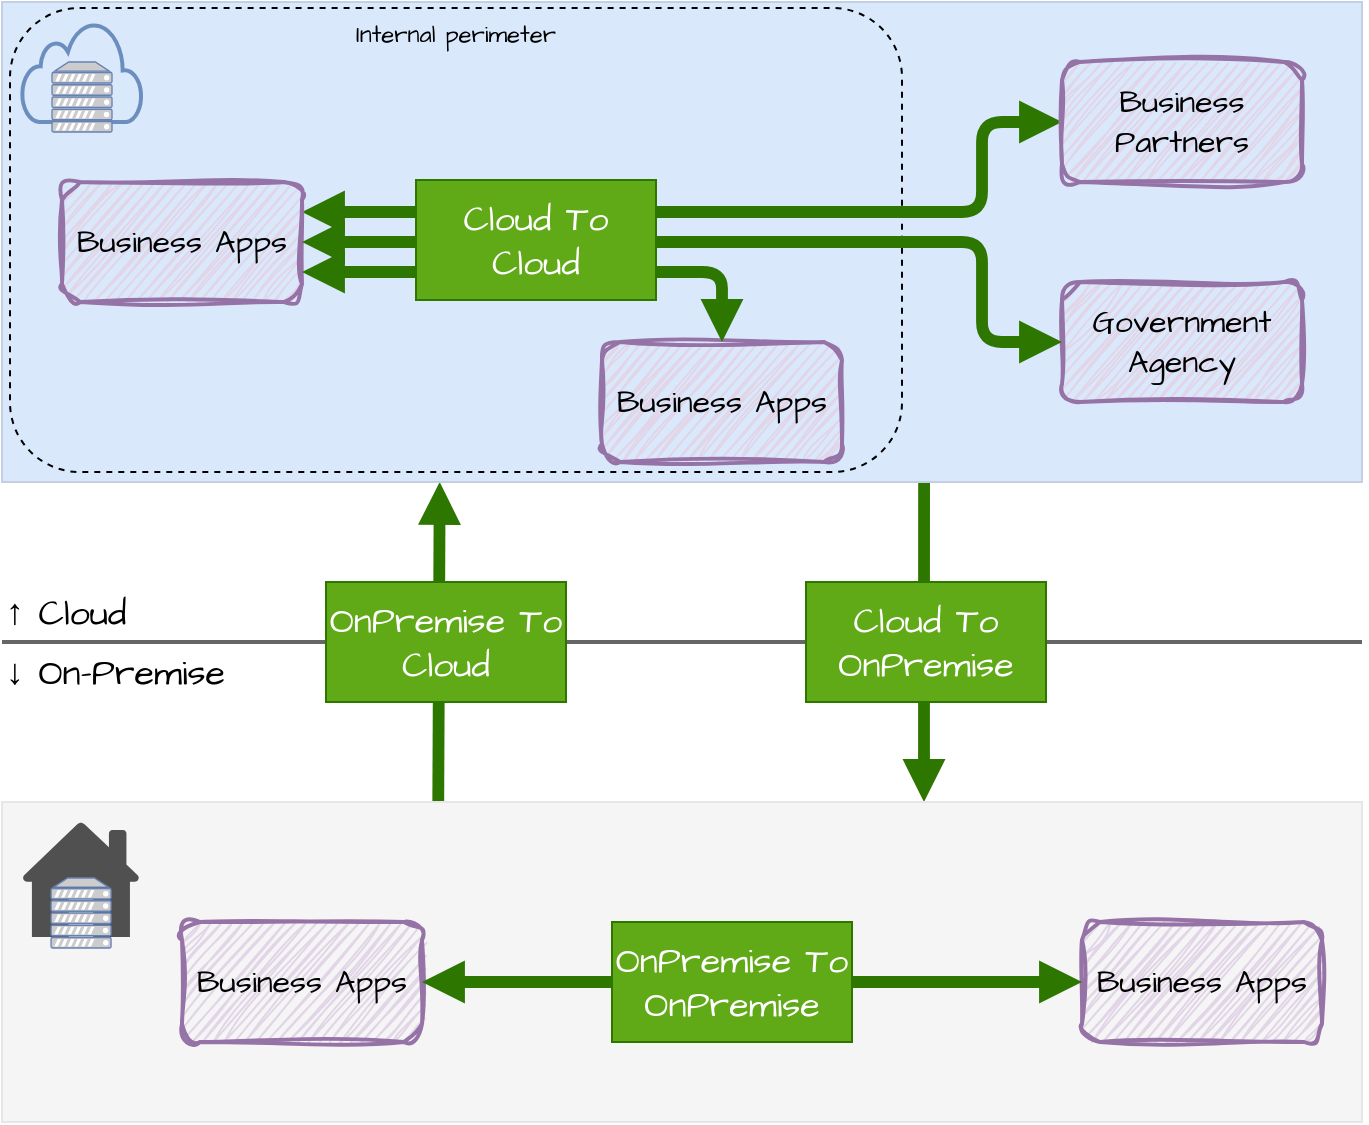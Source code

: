 <mxfile version="26.2.2">
  <diagram name="Page-1" id="uFNY2tgUwzBCQaIbQbTQ">
    <mxGraphModel dx="1311" dy="904" grid="1" gridSize="10" guides="1" tooltips="1" connect="1" arrows="1" fold="1" page="1" pageScale="1" pageWidth="850" pageHeight="1100" math="0" shadow="0">
      <root>
        <mxCell id="0" />
        <mxCell id="1" parent="0" />
        <mxCell id="QjlgSMQUOBEvEYTRAgmL-48" style="rounded=1;hachureGap=4;orthogonalLoop=1;jettySize=auto;html=1;fontFamily=Architects Daughter;fontSource=https%3A%2F%2Ffonts.googleapis.com%2Fcss%3Ffamily%3DArchitects%2BDaughter;fillColor=#60a917;strokeColor=#2D7600;strokeWidth=5.905;startArrow=block;startFill=1;endArrow=none;endFill=1;exitX=0.172;exitY=1;exitDx=0;exitDy=0;entryX=0.171;entryY=0.008;entryDx=0;entryDy=0;entryPerimeter=0;exitPerimeter=0;" edge="1" parent="1">
          <mxGeometry relative="1" as="geometry">
            <mxPoint x="258.84" y="280.0" as="sourcePoint" />
            <mxPoint x="258.12" y="441.92" as="targetPoint" />
          </mxGeometry>
        </mxCell>
        <mxCell id="QjlgSMQUOBEvEYTRAgmL-49" style="edgeStyle=orthogonalEdgeStyle;rounded=1;hachureGap=4;orthogonalLoop=1;jettySize=auto;html=1;fontFamily=Architects Daughter;fontSource=https%3A%2F%2Ffonts.googleapis.com%2Fcss%3Ffamily%3DArchitects%2BDaughter;fillColor=#60a917;strokeColor=#2D7600;strokeWidth=5.905;startArrow=none;startFill=0;endArrow=block;endFill=1;exitX=0.678;exitY=0.998;exitDx=0;exitDy=0;curved=0;exitPerimeter=0;" edge="1" parent="1" source="QjlgSMQUOBEvEYTRAgmL-30">
          <mxGeometry relative="1" as="geometry">
            <mxPoint x="381" y="278" as="sourcePoint" />
            <mxPoint x="501" y="440" as="targetPoint" />
          </mxGeometry>
        </mxCell>
        <mxCell id="QjlgSMQUOBEvEYTRAgmL-30" value="" style="rounded=0;whiteSpace=wrap;html=1;hachureGap=4;fontFamily=Architects Daughter;fontSource=https%3A%2F%2Ffonts.googleapis.com%2Fcss%3Ffamily%3DArchitects%2BDaughter;fillColor=#dae8fc;strokeColor=#C3D0E2;" vertex="1" parent="1">
          <mxGeometry x="40" y="40" width="680" height="240" as="geometry" />
        </mxCell>
        <mxCell id="QjlgSMQUOBEvEYTRAgmL-74" value="Internal perimeter" style="rounded=1;whiteSpace=wrap;html=1;hachureGap=4;fontFamily=Architects Daughter;fontSource=https%3A%2F%2Ffonts.googleapis.com%2Fcss%3Ffamily%3DArchitects%2BDaughter;strokeColor=default;fillColor=none;dashed=1;verticalAlign=top;" vertex="1" parent="1">
          <mxGeometry x="44" y="43" width="446" height="232" as="geometry" />
        </mxCell>
        <mxCell id="QjlgSMQUOBEvEYTRAgmL-31" value="" style="rounded=0;whiteSpace=wrap;html=1;hachureGap=4;fontFamily=Architects Daughter;fontSource=https%3A%2F%2Ffonts.googleapis.com%2Fcss%3Ffamily%3DArchitects%2BDaughter;fillColor=#f5f5f5;fontColor=#333333;strokeColor=#E6E6E6;" vertex="1" parent="1">
          <mxGeometry x="40" y="440" width="680" height="160" as="geometry" />
        </mxCell>
        <mxCell id="QjlgSMQUOBEvEYTRAgmL-33" value="↑ Cloud" style="text;html=1;align=left;verticalAlign=middle;whiteSpace=wrap;rounded=0;fontFamily=Architects Daughter;fontSource=https%3A%2F%2Ffonts.googleapis.com%2Fcss%3Ffamily%3DArchitects%2BDaughter;fontSize=18;" vertex="1" parent="1">
          <mxGeometry x="40" y="330" width="160" height="30" as="geometry" />
        </mxCell>
        <mxCell id="QjlgSMQUOBEvEYTRAgmL-34" value="↓ On-Premise" style="text;html=1;align=left;verticalAlign=middle;whiteSpace=wrap;rounded=0;fontFamily=Architects Daughter;fontSource=https%3A%2F%2Ffonts.googleapis.com%2Fcss%3Ffamily%3DArchitects%2BDaughter;fontSize=18;" vertex="1" parent="1">
          <mxGeometry x="40" y="360" width="160" height="30" as="geometry" />
        </mxCell>
        <mxCell id="QjlgSMQUOBEvEYTRAgmL-42" style="edgeStyle=orthogonalEdgeStyle;rounded=1;hachureGap=4;orthogonalLoop=1;jettySize=auto;html=1;fontFamily=Architects Daughter;fontSource=https%3A%2F%2Ffonts.googleapis.com%2Fcss%3Ffamily%3DArchitects%2BDaughter;fillColor=#60a917;strokeColor=#2D7600;strokeWidth=5.905;startArrow=block;startFill=1;endArrow=block;endFill=1;exitX=1;exitY=0.25;exitDx=0;exitDy=0;entryX=0;entryY=0.5;entryDx=0;entryDy=0;curved=0;" edge="1" parent="1" source="QjlgSMQUOBEvEYTRAgmL-37" target="QjlgSMQUOBEvEYTRAgmL-40">
          <mxGeometry relative="1" as="geometry">
            <Array as="points">
              <mxPoint x="530" y="145" />
              <mxPoint x="530" y="100" />
            </Array>
          </mxGeometry>
        </mxCell>
        <mxCell id="QjlgSMQUOBEvEYTRAgmL-37" value="Business Apps" style="rounded=1;whiteSpace=wrap;html=1;sketch=1;hachureGap=4;jiggle=2;curveFitting=1;fontFamily=Architects Daughter;fontSource=https%3A%2F%2Ffonts.googleapis.com%2Fcss%3Ffamily%3DArchitects%2BDaughter;fillColor=#e1d5e7;strokeColor=#9673a6;fontSize=16;strokeWidth=1.968;" vertex="1" parent="1">
          <mxGeometry x="70" y="130" width="120" height="60" as="geometry" />
        </mxCell>
        <mxCell id="QjlgSMQUOBEvEYTRAgmL-39" value="Business Apps" style="rounded=1;whiteSpace=wrap;html=1;sketch=1;hachureGap=4;jiggle=2;curveFitting=1;fontFamily=Architects Daughter;fontSource=https%3A%2F%2Ffonts.googleapis.com%2Fcss%3Ffamily%3DArchitects%2BDaughter;fillColor=#e1d5e7;strokeColor=#9673a6;fontSize=16;strokeWidth=1.968;" vertex="1" parent="1">
          <mxGeometry x="340" y="210" width="120" height="60" as="geometry" />
        </mxCell>
        <mxCell id="QjlgSMQUOBEvEYTRAgmL-40" value="Business Partners" style="rounded=1;whiteSpace=wrap;html=1;sketch=1;hachureGap=4;jiggle=2;curveFitting=1;fontFamily=Architects Daughter;fontSource=https%3A%2F%2Ffonts.googleapis.com%2Fcss%3Ffamily%3DArchitects%2BDaughter;fillColor=#e1d5e7;strokeColor=#9673a6;fontSize=16;strokeWidth=1.968;" vertex="1" parent="1">
          <mxGeometry x="570" y="70" width="120" height="60" as="geometry" />
        </mxCell>
        <mxCell id="QjlgSMQUOBEvEYTRAgmL-41" value="Government Agency" style="rounded=1;whiteSpace=wrap;html=1;sketch=1;hachureGap=4;jiggle=2;curveFitting=1;fontFamily=Architects Daughter;fontSource=https%3A%2F%2Ffonts.googleapis.com%2Fcss%3Ffamily%3DArchitects%2BDaughter;fillColor=#e1d5e7;strokeColor=#9673a6;fontSize=16;strokeWidth=1.968;" vertex="1" parent="1">
          <mxGeometry x="570" y="180" width="120" height="60" as="geometry" />
        </mxCell>
        <mxCell id="QjlgSMQUOBEvEYTRAgmL-43" style="edgeStyle=orthogonalEdgeStyle;rounded=1;hachureGap=4;orthogonalLoop=1;jettySize=auto;html=1;fontFamily=Architects Daughter;fontSource=https%3A%2F%2Ffonts.googleapis.com%2Fcss%3Ffamily%3DArchitects%2BDaughter;fillColor=#60a917;strokeColor=#2D7600;strokeWidth=5.905;startArrow=block;startFill=1;endArrow=block;endFill=1;exitX=1;exitY=0.5;exitDx=0;exitDy=0;entryX=0;entryY=0.5;entryDx=0;entryDy=0;curved=0;" edge="1" parent="1" source="QjlgSMQUOBEvEYTRAgmL-37" target="QjlgSMQUOBEvEYTRAgmL-41">
          <mxGeometry relative="1" as="geometry">
            <mxPoint x="190" y="110" as="sourcePoint" />
            <mxPoint x="630" y="110" as="targetPoint" />
            <Array as="points">
              <mxPoint x="530" y="160" />
              <mxPoint x="530" y="210" />
            </Array>
          </mxGeometry>
        </mxCell>
        <mxCell id="QjlgSMQUOBEvEYTRAgmL-44" value="Business Apps" style="rounded=1;whiteSpace=wrap;html=1;sketch=1;hachureGap=4;jiggle=2;curveFitting=1;fontFamily=Architects Daughter;fontSource=https%3A%2F%2Ffonts.googleapis.com%2Fcss%3Ffamily%3DArchitects%2BDaughter;fillColor=#e1d5e7;strokeColor=#9673a6;fontSize=16;strokeWidth=1.968;" vertex="1" parent="1">
          <mxGeometry x="130" y="500" width="120" height="60" as="geometry" />
        </mxCell>
        <mxCell id="QjlgSMQUOBEvEYTRAgmL-45" value="Business Apps" style="rounded=1;whiteSpace=wrap;html=1;sketch=1;hachureGap=4;jiggle=2;curveFitting=1;fontFamily=Architects Daughter;fontSource=https%3A%2F%2Ffonts.googleapis.com%2Fcss%3Ffamily%3DArchitects%2BDaughter;fillColor=#e1d5e7;strokeColor=#9673a6;fontSize=16;strokeWidth=1.968;" vertex="1" parent="1">
          <mxGeometry x="580" y="500" width="120" height="60" as="geometry" />
        </mxCell>
        <mxCell id="QjlgSMQUOBEvEYTRAgmL-46" style="edgeStyle=orthogonalEdgeStyle;rounded=1;hachureGap=4;orthogonalLoop=1;jettySize=auto;html=1;fontFamily=Architects Daughter;fontSource=https%3A%2F%2Ffonts.googleapis.com%2Fcss%3Ffamily%3DArchitects%2BDaughter;fillColor=#60a917;strokeColor=#2D7600;strokeWidth=5.905;startArrow=block;startFill=1;endArrow=block;endFill=1;exitX=1;exitY=0.75;exitDx=0;exitDy=0;entryX=0.5;entryY=0;entryDx=0;entryDy=0;curved=0;" edge="1" parent="1" source="QjlgSMQUOBEvEYTRAgmL-37" target="QjlgSMQUOBEvEYTRAgmL-39">
          <mxGeometry relative="1" as="geometry">
            <mxPoint x="230" y="125" as="sourcePoint" />
            <mxPoint x="590" y="220" as="targetPoint" />
          </mxGeometry>
        </mxCell>
        <mxCell id="QjlgSMQUOBEvEYTRAgmL-50" style="edgeStyle=orthogonalEdgeStyle;rounded=0;hachureGap=4;orthogonalLoop=1;jettySize=auto;html=1;fontFamily=Architects Daughter;fontSource=https%3A%2F%2Ffonts.googleapis.com%2Fcss%3Ffamily%3DArchitects%2BDaughter;fillColor=#60a917;strokeColor=#2D7600;strokeWidth=5.905;startArrow=block;startFill=1;endArrow=block;endFill=1;exitX=1;exitY=0.5;exitDx=0;exitDy=0;entryX=0;entryY=0.5;entryDx=0;entryDy=0;" edge="1" parent="1" source="QjlgSMQUOBEvEYTRAgmL-44" target="QjlgSMQUOBEvEYTRAgmL-45">
          <mxGeometry relative="1" as="geometry">
            <mxPoint x="240" y="510" as="sourcePoint" />
            <mxPoint x="580" y="509.63" as="targetPoint" />
          </mxGeometry>
        </mxCell>
        <mxCell id="QjlgSMQUOBEvEYTRAgmL-51" value="Cloud To Cloud" style="rounded=0;whiteSpace=wrap;html=1;hachureGap=4;fontFamily=Architects Daughter;fontSource=https%3A%2F%2Ffonts.googleapis.com%2Fcss%3Ffamily%3DArchitects%2BDaughter;fillColor=#60a917;strokeColor=#2D7600;fontSize=18;fontColor=#ffffff;" vertex="1" parent="1">
          <mxGeometry x="247" y="129" width="120" height="60" as="geometry" />
        </mxCell>
        <mxCell id="QjlgSMQUOBEvEYTRAgmL-53" value="OnPremise To OnPremise" style="rounded=0;whiteSpace=wrap;html=1;hachureGap=4;fontFamily=Architects Daughter;fontSource=https%3A%2F%2Ffonts.googleapis.com%2Fcss%3Ffamily%3DArchitects%2BDaughter;fillColor=#60a917;strokeColor=#2D7600;fontSize=18;fontColor=#ffffff;" vertex="1" parent="1">
          <mxGeometry x="345" y="500" width="120" height="60" as="geometry" />
        </mxCell>
        <mxCell id="QjlgSMQUOBEvEYTRAgmL-56" value="" style="endArrow=none;html=1;rounded=0;hachureGap=4;fontFamily=Architects Daughter;fontSource=https%3A%2F%2Ffonts.googleapis.com%2Fcss%3Ffamily%3DArchitects%2BDaughter;fillColor=#f5f5f5;strokeColor=#666666;fontColor=#F5F5F5;strokeWidth=1.968;" edge="1" parent="1">
          <mxGeometry width="50" height="50" relative="1" as="geometry">
            <mxPoint x="40" y="360" as="sourcePoint" />
            <mxPoint x="720" y="360" as="targetPoint" />
          </mxGeometry>
        </mxCell>
        <mxCell id="QjlgSMQUOBEvEYTRAgmL-55" value="Cloud To OnPremise" style="rounded=0;whiteSpace=wrap;html=1;hachureGap=4;fontFamily=Architects Daughter;fontSource=https%3A%2F%2Ffonts.googleapis.com%2Fcss%3Ffamily%3DArchitects%2BDaughter;fillColor=#60a917;strokeColor=#2D7600;fontSize=18;fontColor=#ffffff;" vertex="1" parent="1">
          <mxGeometry x="442" y="330" width="120" height="60" as="geometry" />
        </mxCell>
        <mxCell id="QjlgSMQUOBEvEYTRAgmL-54" value="OnPremise To Cloud" style="rounded=0;whiteSpace=wrap;html=1;hachureGap=4;fontFamily=Architects Daughter;fontSource=https%3A%2F%2Ffonts.googleapis.com%2Fcss%3Ffamily%3DArchitects%2BDaughter;fillColor=#60a917;strokeColor=#2D7600;fontSize=18;fontColor=#ffffff;" vertex="1" parent="1">
          <mxGeometry x="202" y="330" width="120" height="60" as="geometry" />
        </mxCell>
        <mxCell id="QjlgSMQUOBEvEYTRAgmL-68" value="" style="group;fillColor=none;" vertex="1" connectable="0" parent="1">
          <mxGeometry x="50" y="50" width="60" height="55" as="geometry" />
        </mxCell>
        <mxCell id="QjlgSMQUOBEvEYTRAgmL-64" value="" style="html=1;verticalLabelPosition=bottom;align=center;labelBackgroundColor=#ffffff;verticalAlign=top;strokeWidth=2;strokeColor=#6c8ebf;shadow=0;dashed=0;shape=mxgraph.ios7.icons.cloud;hachureGap=4;fontFamily=Architects Daughter;fontSource=https%3A%2F%2Ffonts.googleapis.com%2Fcss%3Ffamily%3DArchitects%2BDaughter;fillColor=#dae8fc;" vertex="1" parent="QjlgSMQUOBEvEYTRAgmL-68">
          <mxGeometry width="60" height="50" as="geometry" />
        </mxCell>
        <mxCell id="QjlgSMQUOBEvEYTRAgmL-62" value="" style="fontColor=#0066CC;verticalAlign=top;verticalLabelPosition=bottom;labelPosition=center;align=center;html=1;outlineConnect=0;fillColor=#CCCCCC;strokeColor=#6881B3;gradientColor=none;gradientDirection=north;strokeWidth=2;shape=mxgraph.networks.server;hachureGap=4;fontFamily=Architects Daughter;fontSource=https%3A%2F%2Ffonts.googleapis.com%2Fcss%3Ffamily%3DArchitects%2BDaughter;shadow=0;" vertex="1" parent="QjlgSMQUOBEvEYTRAgmL-68">
          <mxGeometry x="15" y="20" width="30" height="35" as="geometry" />
        </mxCell>
        <mxCell id="QjlgSMQUOBEvEYTRAgmL-70" value="" style="group" vertex="1" connectable="0" parent="1">
          <mxGeometry x="50" y="450" width="59.055" height="63" as="geometry" />
        </mxCell>
        <mxCell id="QjlgSMQUOBEvEYTRAgmL-69" value="" style="sketch=0;pointerEvents=1;shadow=0;dashed=0;html=1;strokeColor=none;fillColor=#505050;labelPosition=center;verticalLabelPosition=bottom;verticalAlign=top;outlineConnect=0;align=center;shape=mxgraph.office.concepts.home;hachureGap=4;jiggle=2;curveFitting=1;fontFamily=Architects Daughter;fontSource=https%3A%2F%2Ffonts.googleapis.com%2Fcss%3Ffamily%3DArchitects%2BDaughter;aspect=fixed;" vertex="1" parent="QjlgSMQUOBEvEYTRAgmL-70">
          <mxGeometry width="59.055" height="57.54" as="geometry" />
        </mxCell>
        <mxCell id="QjlgSMQUOBEvEYTRAgmL-66" value="" style="fontColor=#0066CC;verticalAlign=top;verticalLabelPosition=bottom;labelPosition=center;align=center;html=1;outlineConnect=0;fillColor=#CCCCCC;strokeColor=#6881B3;gradientColor=none;gradientDirection=north;strokeWidth=2;shape=mxgraph.networks.server;hachureGap=4;fontFamily=Architects Daughter;fontSource=https%3A%2F%2Ffonts.googleapis.com%2Fcss%3Ffamily%3DArchitects%2BDaughter;shadow=0;" vertex="1" parent="QjlgSMQUOBEvEYTRAgmL-70">
          <mxGeometry x="14.53" y="28" width="30" height="35" as="geometry" />
        </mxCell>
      </root>
    </mxGraphModel>
  </diagram>
</mxfile>
